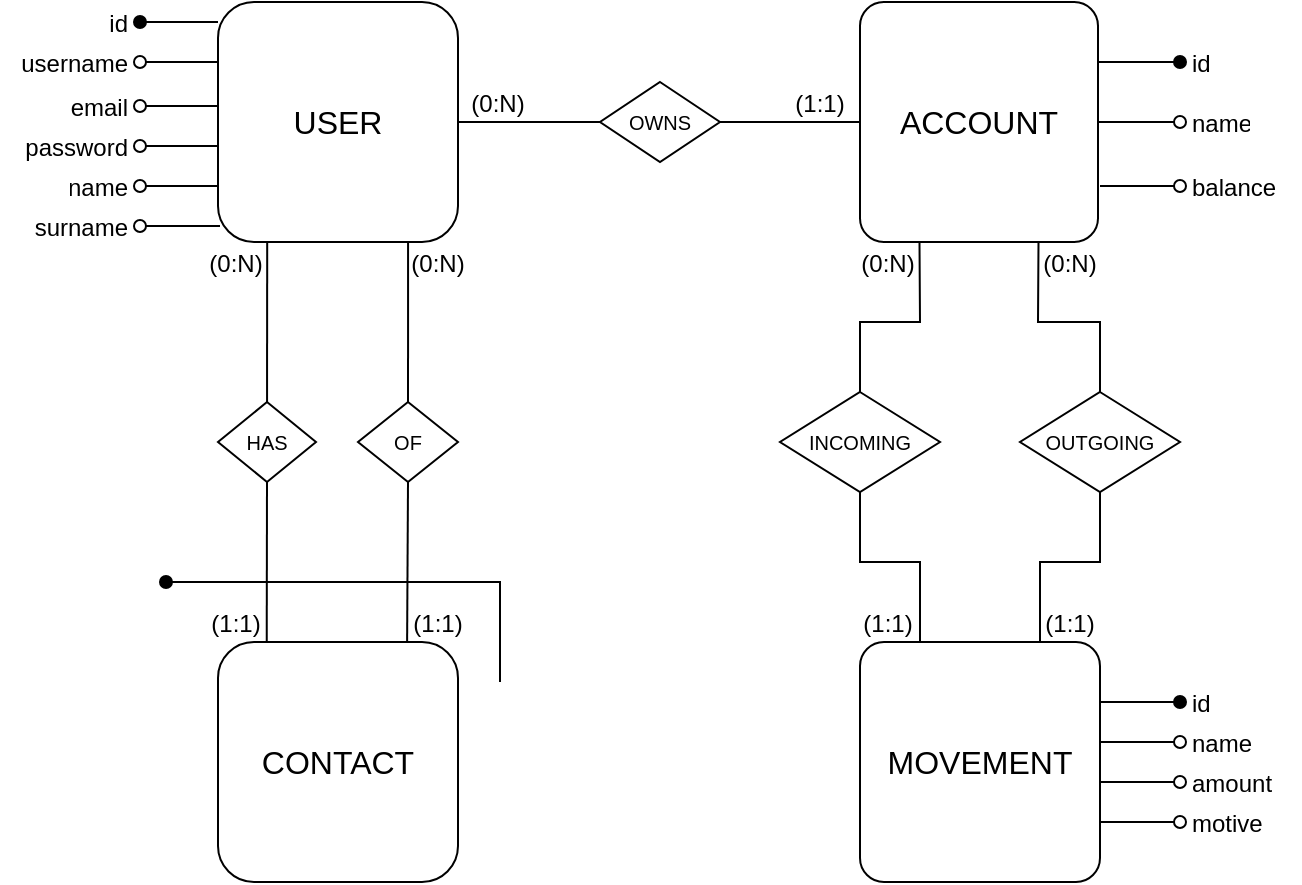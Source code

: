 <mxfile version="20.0.4" type="device"><diagram id="j3u1bscLuj5DK-RQv2ys" name="Page-1"><mxGraphModel dx="239" dy="112" grid="1" gridSize="10" guides="1" tooltips="1" connect="1" arrows="1" fold="1" page="1" pageScale="1" pageWidth="827" pageHeight="1169" math="0" shadow="0"><root><mxCell id="0"/><mxCell id="1" parent="0"/><mxCell id="hUvOcEqn-PqNDirXiHms-32" style="edgeStyle=none;rounded=0;orthogonalLoop=1;jettySize=auto;html=1;exitX=1;exitY=0.5;exitDx=0;exitDy=0;entryX=0;entryY=0.5;entryDx=0;entryDy=0;fontSize=16;startArrow=none;startFill=0;endArrow=none;endFill=0;" edge="1" parent="1" source="hUvOcEqn-PqNDirXiHms-1" target="hUvOcEqn-PqNDirXiHms-31"><mxGeometry relative="1" as="geometry"/></mxCell><mxCell id="hUvOcEqn-PqNDirXiHms-1" value="&lt;font style=&quot;font-size: 16px;&quot;&gt;USER&lt;/font&gt;" style="rounded=1;whiteSpace=wrap;html=1;" vertex="1" parent="1"><mxGeometry x="199" y="120" width="120" height="120" as="geometry"/></mxCell><mxCell id="hUvOcEqn-PqNDirXiHms-30" style="edgeStyle=none;rounded=0;orthogonalLoop=1;jettySize=auto;html=1;exitX=1;exitY=0.5;exitDx=0;exitDy=0;fontSize=16;startArrow=oval;startFill=0;endArrow=none;endFill=0;" edge="1" parent="1" source="hUvOcEqn-PqNDirXiHms-14"><mxGeometry relative="1" as="geometry"><mxPoint x="200" y="232" as="targetPoint"/></mxGeometry></mxCell><mxCell id="hUvOcEqn-PqNDirXiHms-14" value="surname" style="text;strokeColor=none;fillColor=none;spacingLeft=4;spacingRight=4;overflow=hidden;rotatable=0;points=[[0,0.5],[1,0.5]];portConstraint=eastwest;fontSize=12;align=right;verticalAlign=middle;" vertex="1" parent="1"><mxGeometry x="100" y="222" width="60" height="20" as="geometry"/></mxCell><mxCell id="hUvOcEqn-PqNDirXiHms-24" style="edgeStyle=none;rounded=0;orthogonalLoop=1;jettySize=auto;html=1;exitX=1;exitY=0.5;exitDx=0;exitDy=0;fontSize=16;startArrow=oval;startFill=0;endArrow=none;endFill=0;" edge="1" parent="1" source="hUvOcEqn-PqNDirXiHms-15"><mxGeometry relative="1" as="geometry"><mxPoint x="199" y="212" as="targetPoint"/></mxGeometry></mxCell><mxCell id="hUvOcEqn-PqNDirXiHms-15" value="name" style="text;strokeColor=none;fillColor=none;spacingLeft=4;spacingRight=4;overflow=hidden;rotatable=0;points=[[0,0.5],[1,0.5]];portConstraint=eastwest;fontSize=12;align=right;verticalAlign=middle;" vertex="1" parent="1"><mxGeometry x="120" y="202" width="40" height="20" as="geometry"/></mxCell><mxCell id="hUvOcEqn-PqNDirXiHms-25" style="edgeStyle=none;rounded=0;orthogonalLoop=1;jettySize=auto;html=1;exitX=1;exitY=0.5;exitDx=0;exitDy=0;fontSize=16;startArrow=oval;startFill=0;endArrow=none;endFill=0;" edge="1" parent="1" source="hUvOcEqn-PqNDirXiHms-16"><mxGeometry relative="1" as="geometry"><mxPoint x="199" y="192" as="targetPoint"/></mxGeometry></mxCell><mxCell id="hUvOcEqn-PqNDirXiHms-16" value="password" style="text;strokeColor=none;fillColor=none;spacingLeft=4;spacingRight=4;overflow=hidden;rotatable=0;points=[[0,0.5],[1,0.5]];portConstraint=eastwest;fontSize=12;align=right;verticalAlign=middle;" vertex="1" parent="1"><mxGeometry x="90" y="182" width="70" height="20" as="geometry"/></mxCell><mxCell id="hUvOcEqn-PqNDirXiHms-28" style="edgeStyle=none;rounded=0;orthogonalLoop=1;jettySize=auto;html=1;fontSize=16;startArrow=oval;startFill=0;endArrow=none;endFill=0;" edge="1" parent="1" source="hUvOcEqn-PqNDirXiHms-17"><mxGeometry relative="1" as="geometry"><mxPoint x="199" y="172" as="targetPoint"/></mxGeometry></mxCell><mxCell id="hUvOcEqn-PqNDirXiHms-17" value="email" style="text;strokeColor=none;fillColor=none;spacingLeft=4;spacingRight=4;overflow=hidden;rotatable=0;points=[[0,0.5],[1,0.5]];portConstraint=eastwest;fontSize=12;align=right;verticalAlign=middle;" vertex="1" parent="1"><mxGeometry x="100" y="162" width="60" height="20" as="geometry"/></mxCell><mxCell id="hUvOcEqn-PqNDirXiHms-27" style="edgeStyle=none;rounded=0;orthogonalLoop=1;jettySize=auto;html=1;exitX=1;exitY=0.5;exitDx=0;exitDy=0;fontSize=16;startArrow=oval;startFill=0;endArrow=none;endFill=0;" edge="1" parent="1" source="hUvOcEqn-PqNDirXiHms-18"><mxGeometry relative="1" as="geometry"><mxPoint x="199" y="150" as="targetPoint"/></mxGeometry></mxCell><mxCell id="hUvOcEqn-PqNDirXiHms-18" value="username" style="text;strokeColor=none;fillColor=none;spacingLeft=4;spacingRight=4;overflow=hidden;rotatable=0;points=[[0,0.5],[1,0.5]];portConstraint=eastwest;fontSize=12;align=right;verticalAlign=middle;" vertex="1" parent="1"><mxGeometry x="90" y="140" width="70" height="20" as="geometry"/></mxCell><mxCell id="hUvOcEqn-PqNDirXiHms-29" style="edgeStyle=none;rounded=0;orthogonalLoop=1;jettySize=auto;html=1;exitX=1;exitY=0.5;exitDx=0;exitDy=0;fontSize=16;startArrow=oval;startFill=1;endArrow=none;endFill=0;" edge="1" parent="1" source="hUvOcEqn-PqNDirXiHms-19"><mxGeometry relative="1" as="geometry"><mxPoint x="199" y="130" as="targetPoint"/></mxGeometry></mxCell><mxCell id="hUvOcEqn-PqNDirXiHms-19" value="    id" style="text;strokeColor=none;fillColor=none;spacingLeft=4;spacingRight=4;overflow=hidden;rotatable=0;points=[[0,0.5],[1,0.5]];portConstraint=eastwest;fontSize=12;align=right;verticalAlign=middle;" vertex="1" parent="1"><mxGeometry x="100" y="120" width="60" height="20" as="geometry"/></mxCell><mxCell id="hUvOcEqn-PqNDirXiHms-31" value="&lt;font style=&quot;font-size: 10px;&quot;&gt;OWNS&lt;/font&gt;" style="shape=rhombus;perimeter=rhombusPerimeter;whiteSpace=wrap;html=1;align=center;fontSize=10;" vertex="1" parent="1"><mxGeometry x="390" y="160" width="60" height="40" as="geometry"/></mxCell><mxCell id="hUvOcEqn-PqNDirXiHms-34" style="edgeStyle=none;rounded=0;orthogonalLoop=1;jettySize=auto;html=1;exitX=0;exitY=0.5;exitDx=0;exitDy=0;fontSize=16;startArrow=none;startFill=0;endArrow=none;endFill=0;" edge="1" parent="1" source="hUvOcEqn-PqNDirXiHms-33" target="hUvOcEqn-PqNDirXiHms-31"><mxGeometry relative="1" as="geometry"/></mxCell><mxCell id="hUvOcEqn-PqNDirXiHms-33" value="ACCOUNT" style="rounded=1;arcSize=10;whiteSpace=wrap;html=1;align=center;fontSize=16;" vertex="1" parent="1"><mxGeometry x="520" y="120" width="119" height="120" as="geometry"/></mxCell><mxCell id="hUvOcEqn-PqNDirXiHms-46" style="edgeStyle=none;rounded=0;orthogonalLoop=1;jettySize=auto;html=1;exitX=0;exitY=0.5;exitDx=0;exitDy=0;entryX=1;entryY=0.25;entryDx=0;entryDy=0;fontSize=16;startArrow=oval;startFill=1;endArrow=none;endFill=0;" edge="1" parent="1" source="hUvOcEqn-PqNDirXiHms-41" target="hUvOcEqn-PqNDirXiHms-33"><mxGeometry relative="1" as="geometry"/></mxCell><mxCell id="hUvOcEqn-PqNDirXiHms-41" value="id" style="text;strokeColor=none;fillColor=none;spacingLeft=4;spacingRight=4;overflow=hidden;rotatable=0;points=[[0,0.5],[1,0.5]];portConstraint=eastwest;fontSize=12;verticalAlign=middle;" vertex="1" parent="1"><mxGeometry x="680" y="135" width="40" height="30" as="geometry"/></mxCell><mxCell id="hUvOcEqn-PqNDirXiHms-45" style="edgeStyle=none;rounded=0;orthogonalLoop=1;jettySize=auto;html=1;exitX=0;exitY=0.5;exitDx=0;exitDy=0;fontSize=16;startArrow=oval;startFill=0;endArrow=none;endFill=0;" edge="1" parent="1" source="hUvOcEqn-PqNDirXiHms-42" target="hUvOcEqn-PqNDirXiHms-33"><mxGeometry relative="1" as="geometry"/></mxCell><mxCell id="hUvOcEqn-PqNDirXiHms-42" value="name" style="text;strokeColor=none;fillColor=none;spacingLeft=4;spacingRight=4;overflow=hidden;rotatable=0;points=[[0,0.5],[1,0.5]];portConstraint=eastwest;fontSize=12;verticalAlign=middle;" vertex="1" parent="1"><mxGeometry x="680" y="165" width="40" height="30" as="geometry"/></mxCell><mxCell id="hUvOcEqn-PqNDirXiHms-44" style="edgeStyle=none;rounded=0;orthogonalLoop=1;jettySize=auto;html=1;exitX=0;exitY=0.5;exitDx=0;exitDy=0;fontSize=16;startArrow=oval;startFill=0;endArrow=none;endFill=0;" edge="1" parent="1" source="hUvOcEqn-PqNDirXiHms-43"><mxGeometry relative="1" as="geometry"><mxPoint x="640" y="212" as="targetPoint"/></mxGeometry></mxCell><mxCell id="hUvOcEqn-PqNDirXiHms-43" value="balance" style="text;strokeColor=none;fillColor=none;spacingLeft=4;spacingRight=4;overflow=hidden;rotatable=0;points=[[0,0.5],[1,0.5]];portConstraint=eastwest;fontSize=12;verticalAlign=middle;" vertex="1" parent="1"><mxGeometry x="680" y="197" width="60" height="30" as="geometry"/></mxCell><mxCell id="hUvOcEqn-PqNDirXiHms-47" value="&lt;font style=&quot;font-size: 16px;&quot;&gt;CONTACT&lt;/font&gt;" style="rounded=1;whiteSpace=wrap;html=1;" vertex="1" parent="1"><mxGeometry x="199" y="440" width="120" height="120" as="geometry"/></mxCell><mxCell id="hUvOcEqn-PqNDirXiHms-59" value="    id" style="text;strokeColor=none;fillColor=none;spacingLeft=4;spacingRight=4;overflow=hidden;rotatable=0;points=[[0,0.5],[1,0.5]];portConstraint=eastwest;fontSize=12;align=right;verticalAlign=middle;fontColor=#FFFFFF;" vertex="1" parent="1"><mxGeometry x="153" y="400" width="20" height="20" as="geometry"/></mxCell><mxCell id="hUvOcEqn-PqNDirXiHms-62" style="edgeStyle=none;rounded=0;orthogonalLoop=1;jettySize=auto;html=1;exitX=0.5;exitY=1;exitDx=0;exitDy=0;fontSize=11;startArrow=none;startFill=0;endArrow=none;endFill=0;entryX=0.203;entryY=-0.003;entryDx=0;entryDy=0;entryPerimeter=0;" edge="1" parent="1" source="hUvOcEqn-PqNDirXiHms-60" target="hUvOcEqn-PqNDirXiHms-47"><mxGeometry relative="1" as="geometry"><mxPoint x="223.333" y="610" as="targetPoint"/></mxGeometry></mxCell><mxCell id="hUvOcEqn-PqNDirXiHms-65" style="edgeStyle=none;rounded=0;orthogonalLoop=1;jettySize=auto;html=1;entryX=0.205;entryY=1.001;entryDx=0;entryDy=0;entryPerimeter=0;fontSize=11;startArrow=none;startFill=0;endArrow=none;endFill=0;" edge="1" parent="1" source="hUvOcEqn-PqNDirXiHms-60" target="hUvOcEqn-PqNDirXiHms-1"><mxGeometry relative="1" as="geometry"/></mxCell><mxCell id="hUvOcEqn-PqNDirXiHms-60" value="HAS" style="shape=rhombus;perimeter=rhombusPerimeter;whiteSpace=wrap;html=1;align=center;fontSize=10;" vertex="1" parent="1"><mxGeometry x="199" y="320" width="49" height="40" as="geometry"/></mxCell><mxCell id="hUvOcEqn-PqNDirXiHms-64" style="edgeStyle=none;rounded=0;orthogonalLoop=1;jettySize=auto;html=1;exitX=0.5;exitY=1;exitDx=0;exitDy=0;fontSize=11;startArrow=none;startFill=0;endArrow=none;endFill=0;entryX=0.788;entryY=0.001;entryDx=0;entryDy=0;entryPerimeter=0;" edge="1" parent="1" source="hUvOcEqn-PqNDirXiHms-61" target="hUvOcEqn-PqNDirXiHms-47"><mxGeometry relative="1" as="geometry"><mxPoint x="294.167" y="620" as="targetPoint"/></mxGeometry></mxCell><mxCell id="hUvOcEqn-PqNDirXiHms-66" style="edgeStyle=none;rounded=0;orthogonalLoop=1;jettySize=auto;html=1;entryX=0.792;entryY=1;entryDx=0;entryDy=0;entryPerimeter=0;fontSize=11;startArrow=none;startFill=0;endArrow=none;endFill=0;" edge="1" parent="1" source="hUvOcEqn-PqNDirXiHms-61" target="hUvOcEqn-PqNDirXiHms-1"><mxGeometry relative="1" as="geometry"/></mxCell><mxCell id="hUvOcEqn-PqNDirXiHms-61" value="OF" style="shape=rhombus;perimeter=rhombusPerimeter;whiteSpace=wrap;html=1;align=center;fontSize=10;" vertex="1" parent="1"><mxGeometry x="269" y="320" width="50" height="40" as="geometry"/></mxCell><mxCell id="hUvOcEqn-PqNDirXiHms-70" style="edgeStyle=none;rounded=0;orthogonalLoop=1;jettySize=auto;html=1;entryX=1;entryY=0.5;entryDx=0;entryDy=0;fontSize=11;fontColor=#FFFFFF;startArrow=none;startFill=0;endArrow=oval;endFill=1;exitX=0.525;exitY=0.067;exitDx=0;exitDy=0;exitPerimeter=0;" edge="1" parent="1" source="hUvOcEqn-PqNDirXiHms-69" target="hUvOcEqn-PqNDirXiHms-59"><mxGeometry relative="1" as="geometry"><mxPoint x="343" y="459" as="sourcePoint"/><mxPoint x="173" y="414" as="targetPoint"/><Array as="points"><mxPoint x="340" y="410"/></Array></mxGeometry></mxCell><mxCell id="hUvOcEqn-PqNDirXiHms-69" value="Item" style="text;strokeColor=none;fillColor=none;spacingLeft=4;spacingRight=4;overflow=hidden;rotatable=0;points=[[0,0.5],[1,0.5]];portConstraint=eastwest;fontSize=12;fontColor=#FFFFFF;" vertex="1" parent="1"><mxGeometry x="319" y="458" width="40" height="30" as="geometry"/></mxCell><mxCell id="hUvOcEqn-PqNDirXiHms-87" style="edgeStyle=none;rounded=0;orthogonalLoop=1;jettySize=auto;html=1;exitX=0.25;exitY=0;exitDx=0;exitDy=0;entryX=0.5;entryY=1;entryDx=0;entryDy=0;fontSize=11;fontColor=#000000;startArrow=none;startFill=0;endArrow=none;endFill=0;" edge="1" parent="1" source="hUvOcEqn-PqNDirXiHms-71" target="hUvOcEqn-PqNDirXiHms-84"><mxGeometry relative="1" as="geometry"><Array as="points"><mxPoint x="550" y="400"/><mxPoint x="520" y="400"/></Array></mxGeometry></mxCell><mxCell id="hUvOcEqn-PqNDirXiHms-88" style="edgeStyle=none;rounded=0;orthogonalLoop=1;jettySize=auto;html=1;exitX=0.75;exitY=0;exitDx=0;exitDy=0;entryX=0.5;entryY=1;entryDx=0;entryDy=0;fontSize=11;fontColor=#000000;startArrow=none;startFill=0;endArrow=none;endFill=0;" edge="1" parent="1" source="hUvOcEqn-PqNDirXiHms-71" target="hUvOcEqn-PqNDirXiHms-85"><mxGeometry relative="1" as="geometry"><Array as="points"><mxPoint x="610" y="400"/><mxPoint x="640" y="400"/></Array></mxGeometry></mxCell><mxCell id="hUvOcEqn-PqNDirXiHms-71" value="MOVEMENT" style="rounded=1;arcSize=10;whiteSpace=wrap;html=1;align=center;fontSize=16;" vertex="1" parent="1"><mxGeometry x="520" y="440" width="120" height="120" as="geometry"/></mxCell><mxCell id="hUvOcEqn-PqNDirXiHms-79" style="edgeStyle=none;rounded=0;orthogonalLoop=1;jettySize=auto;html=1;entryX=1;entryY=0.25;entryDx=0;entryDy=0;fontSize=11;fontColor=#FFFFFF;startArrow=oval;startFill=1;endArrow=none;endFill=0;" edge="1" parent="1" source="hUvOcEqn-PqNDirXiHms-73" target="hUvOcEqn-PqNDirXiHms-71"><mxGeometry relative="1" as="geometry"/></mxCell><mxCell id="hUvOcEqn-PqNDirXiHms-73" value="id" style="text;strokeColor=none;fillColor=none;spacingLeft=4;spacingRight=4;overflow=hidden;rotatable=0;points=[[0,0.5],[1,0.5]];portConstraint=eastwest;fontSize=12;verticalAlign=middle;" vertex="1" parent="1"><mxGeometry x="680" y="460" width="40" height="20" as="geometry"/></mxCell><mxCell id="hUvOcEqn-PqNDirXiHms-81" style="edgeStyle=none;rounded=0;orthogonalLoop=1;jettySize=auto;html=1;fontSize=11;fontColor=#FFFFFF;startArrow=oval;startFill=0;endArrow=none;endFill=0;" edge="1" parent="1" source="hUvOcEqn-PqNDirXiHms-75"><mxGeometry relative="1" as="geometry"><mxPoint x="640" y="490" as="targetPoint"/></mxGeometry></mxCell><mxCell id="hUvOcEqn-PqNDirXiHms-75" value="name" style="text;strokeColor=none;fillColor=none;spacingLeft=4;spacingRight=4;overflow=hidden;rotatable=0;points=[[0,0.5],[1,0.5]];portConstraint=eastwest;fontSize=12;verticalAlign=middle;" vertex="1" parent="1"><mxGeometry x="680" y="480" width="50" height="20" as="geometry"/></mxCell><mxCell id="hUvOcEqn-PqNDirXiHms-82" style="edgeStyle=none;rounded=0;orthogonalLoop=1;jettySize=auto;html=1;fontSize=11;fontColor=#FFFFFF;startArrow=oval;startFill=0;endArrow=none;endFill=0;" edge="1" parent="1" source="hUvOcEqn-PqNDirXiHms-77"><mxGeometry relative="1" as="geometry"><mxPoint x="640" y="510" as="targetPoint"/></mxGeometry></mxCell><mxCell id="hUvOcEqn-PqNDirXiHms-77" value="amount" style="text;strokeColor=none;fillColor=none;spacingLeft=4;spacingRight=4;overflow=hidden;rotatable=0;points=[[0,0.5],[1,0.5]];portConstraint=eastwest;fontSize=12;verticalAlign=middle;" vertex="1" parent="1"><mxGeometry x="680" y="500" width="60" height="20" as="geometry"/></mxCell><mxCell id="hUvOcEqn-PqNDirXiHms-83" style="edgeStyle=none;rounded=0;orthogonalLoop=1;jettySize=auto;html=1;entryX=1;entryY=0.75;entryDx=0;entryDy=0;fontSize=11;fontColor=#FFFFFF;startArrow=oval;startFill=0;endArrow=none;endFill=0;" edge="1" parent="1" source="hUvOcEqn-PqNDirXiHms-78" target="hUvOcEqn-PqNDirXiHms-71"><mxGeometry relative="1" as="geometry"/></mxCell><mxCell id="hUvOcEqn-PqNDirXiHms-78" value="motive" style="text;strokeColor=none;fillColor=none;spacingLeft=4;spacingRight=4;overflow=hidden;rotatable=0;points=[[0,0.5],[1,0.5]];portConstraint=eastwest;fontSize=12;verticalAlign=middle;" vertex="1" parent="1"><mxGeometry x="680" y="520" width="60" height="20" as="geometry"/></mxCell><mxCell id="hUvOcEqn-PqNDirXiHms-89" style="edgeStyle=none;rounded=0;orthogonalLoop=1;jettySize=auto;html=1;entryX=0.25;entryY=1;entryDx=0;entryDy=0;fontSize=11;fontColor=#000000;startArrow=none;startFill=0;endArrow=none;endFill=0;" edge="1" parent="1" source="hUvOcEqn-PqNDirXiHms-84" target="hUvOcEqn-PqNDirXiHms-33"><mxGeometry relative="1" as="geometry"><Array as="points"><mxPoint x="520" y="280"/><mxPoint x="550" y="280"/></Array></mxGeometry></mxCell><mxCell id="hUvOcEqn-PqNDirXiHms-84" value="INCOMING" style="shape=rhombus;perimeter=rhombusPerimeter;whiteSpace=wrap;html=1;align=center;fontSize=10;fontColor=#000000;" vertex="1" parent="1"><mxGeometry x="480" y="315" width="80" height="50" as="geometry"/></mxCell><mxCell id="hUvOcEqn-PqNDirXiHms-90" style="edgeStyle=none;rounded=0;orthogonalLoop=1;jettySize=auto;html=1;exitX=0.5;exitY=0;exitDx=0;exitDy=0;entryX=0.75;entryY=1;entryDx=0;entryDy=0;fontSize=11;fontColor=#000000;startArrow=none;startFill=0;endArrow=none;endFill=0;" edge="1" parent="1" source="hUvOcEqn-PqNDirXiHms-85" target="hUvOcEqn-PqNDirXiHms-33"><mxGeometry relative="1" as="geometry"><Array as="points"><mxPoint x="640" y="280"/><mxPoint x="609" y="280"/></Array></mxGeometry></mxCell><mxCell id="hUvOcEqn-PqNDirXiHms-85" value="OUTGOING" style="shape=rhombus;perimeter=rhombusPerimeter;whiteSpace=wrap;html=1;align=center;fontSize=10;fontColor=#000000;" vertex="1" parent="1"><mxGeometry x="600" y="315" width="80" height="50" as="geometry"/></mxCell><mxCell id="hUvOcEqn-PqNDirXiHms-91" value="(0:N)" style="text;strokeColor=none;fillColor=none;spacingLeft=4;spacingRight=4;overflow=hidden;rotatable=0;points=[[0,0.5],[1,0.5]];portConstraint=eastwest;fontSize=12;fontColor=#000000;verticalAlign=middle;align=center;" vertex="1" parent="1"><mxGeometry x="319" y="160" width="40" height="20" as="geometry"/></mxCell><mxCell id="hUvOcEqn-PqNDirXiHms-92" value="(1:1)" style="text;strokeColor=none;fillColor=none;spacingLeft=4;spacingRight=4;overflow=hidden;rotatable=0;points=[[0,0.5],[1,0.5]];portConstraint=eastwest;fontSize=12;fontColor=#000000;verticalAlign=middle;align=center;" vertex="1" parent="1"><mxGeometry x="480" y="160" width="40" height="20" as="geometry"/></mxCell><mxCell id="hUvOcEqn-PqNDirXiHms-93" value="(0:N)" style="text;strokeColor=none;fillColor=none;spacingLeft=4;spacingRight=4;overflow=hidden;rotatable=0;points=[[0,0.5],[1,0.5]];portConstraint=eastwest;fontSize=12;fontColor=#000000;verticalAlign=middle;align=center;" vertex="1" parent="1"><mxGeometry x="188" y="240" width="40" height="20" as="geometry"/></mxCell><mxCell id="hUvOcEqn-PqNDirXiHms-94" value="(0:N)" style="text;strokeColor=none;fillColor=none;spacingLeft=4;spacingRight=4;overflow=hidden;rotatable=0;points=[[0,0.5],[1,0.5]];portConstraint=eastwest;fontSize=12;fontColor=#000000;verticalAlign=middle;align=center;" vertex="1" parent="1"><mxGeometry x="289" y="240" width="40" height="20" as="geometry"/></mxCell><mxCell id="hUvOcEqn-PqNDirXiHms-95" value="(1:1)" style="text;strokeColor=none;fillColor=none;spacingLeft=4;spacingRight=4;overflow=hidden;rotatable=0;points=[[0,0.5],[1,0.5]];portConstraint=eastwest;fontSize=12;fontColor=#000000;verticalAlign=middle;align=center;" vertex="1" parent="1"><mxGeometry x="188" y="420" width="40" height="20" as="geometry"/></mxCell><mxCell id="hUvOcEqn-PqNDirXiHms-96" value="(1:1)" style="text;strokeColor=none;fillColor=none;spacingLeft=4;spacingRight=4;overflow=hidden;rotatable=0;points=[[0,0.5],[1,0.5]];portConstraint=eastwest;fontSize=12;fontColor=#000000;verticalAlign=middle;align=center;" vertex="1" parent="1"><mxGeometry x="289" y="420" width="40" height="20" as="geometry"/></mxCell><mxCell id="hUvOcEqn-PqNDirXiHms-97" value="(0:N)" style="text;strokeColor=none;fillColor=none;spacingLeft=4;spacingRight=4;overflow=hidden;rotatable=0;points=[[0,0.5],[1,0.5]];portConstraint=eastwest;fontSize=12;fontColor=#000000;verticalAlign=middle;align=center;" vertex="1" parent="1"><mxGeometry x="514" y="240" width="40" height="20" as="geometry"/></mxCell><mxCell id="hUvOcEqn-PqNDirXiHms-98" value="(0:N)" style="text;strokeColor=none;fillColor=none;spacingLeft=4;spacingRight=4;overflow=hidden;rotatable=0;points=[[0,0.5],[1,0.5]];portConstraint=eastwest;fontSize=12;fontColor=#000000;verticalAlign=middle;align=center;" vertex="1" parent="1"><mxGeometry x="605" y="240" width="40" height="20" as="geometry"/></mxCell><mxCell id="hUvOcEqn-PqNDirXiHms-99" value="(1:1)" style="text;strokeColor=none;fillColor=none;spacingLeft=4;spacingRight=4;overflow=hidden;rotatable=0;points=[[0,0.5],[1,0.5]];portConstraint=eastwest;fontSize=12;fontColor=#000000;verticalAlign=middle;align=center;" vertex="1" parent="1"><mxGeometry x="514" y="420" width="40" height="20" as="geometry"/></mxCell><mxCell id="hUvOcEqn-PqNDirXiHms-100" value="(1:1)" style="text;strokeColor=none;fillColor=none;spacingLeft=4;spacingRight=4;overflow=hidden;rotatable=0;points=[[0,0.5],[1,0.5]];portConstraint=eastwest;fontSize=12;fontColor=#000000;verticalAlign=middle;align=center;" vertex="1" parent="1"><mxGeometry x="605" y="420" width="40" height="20" as="geometry"/></mxCell></root></mxGraphModel></diagram></mxfile>